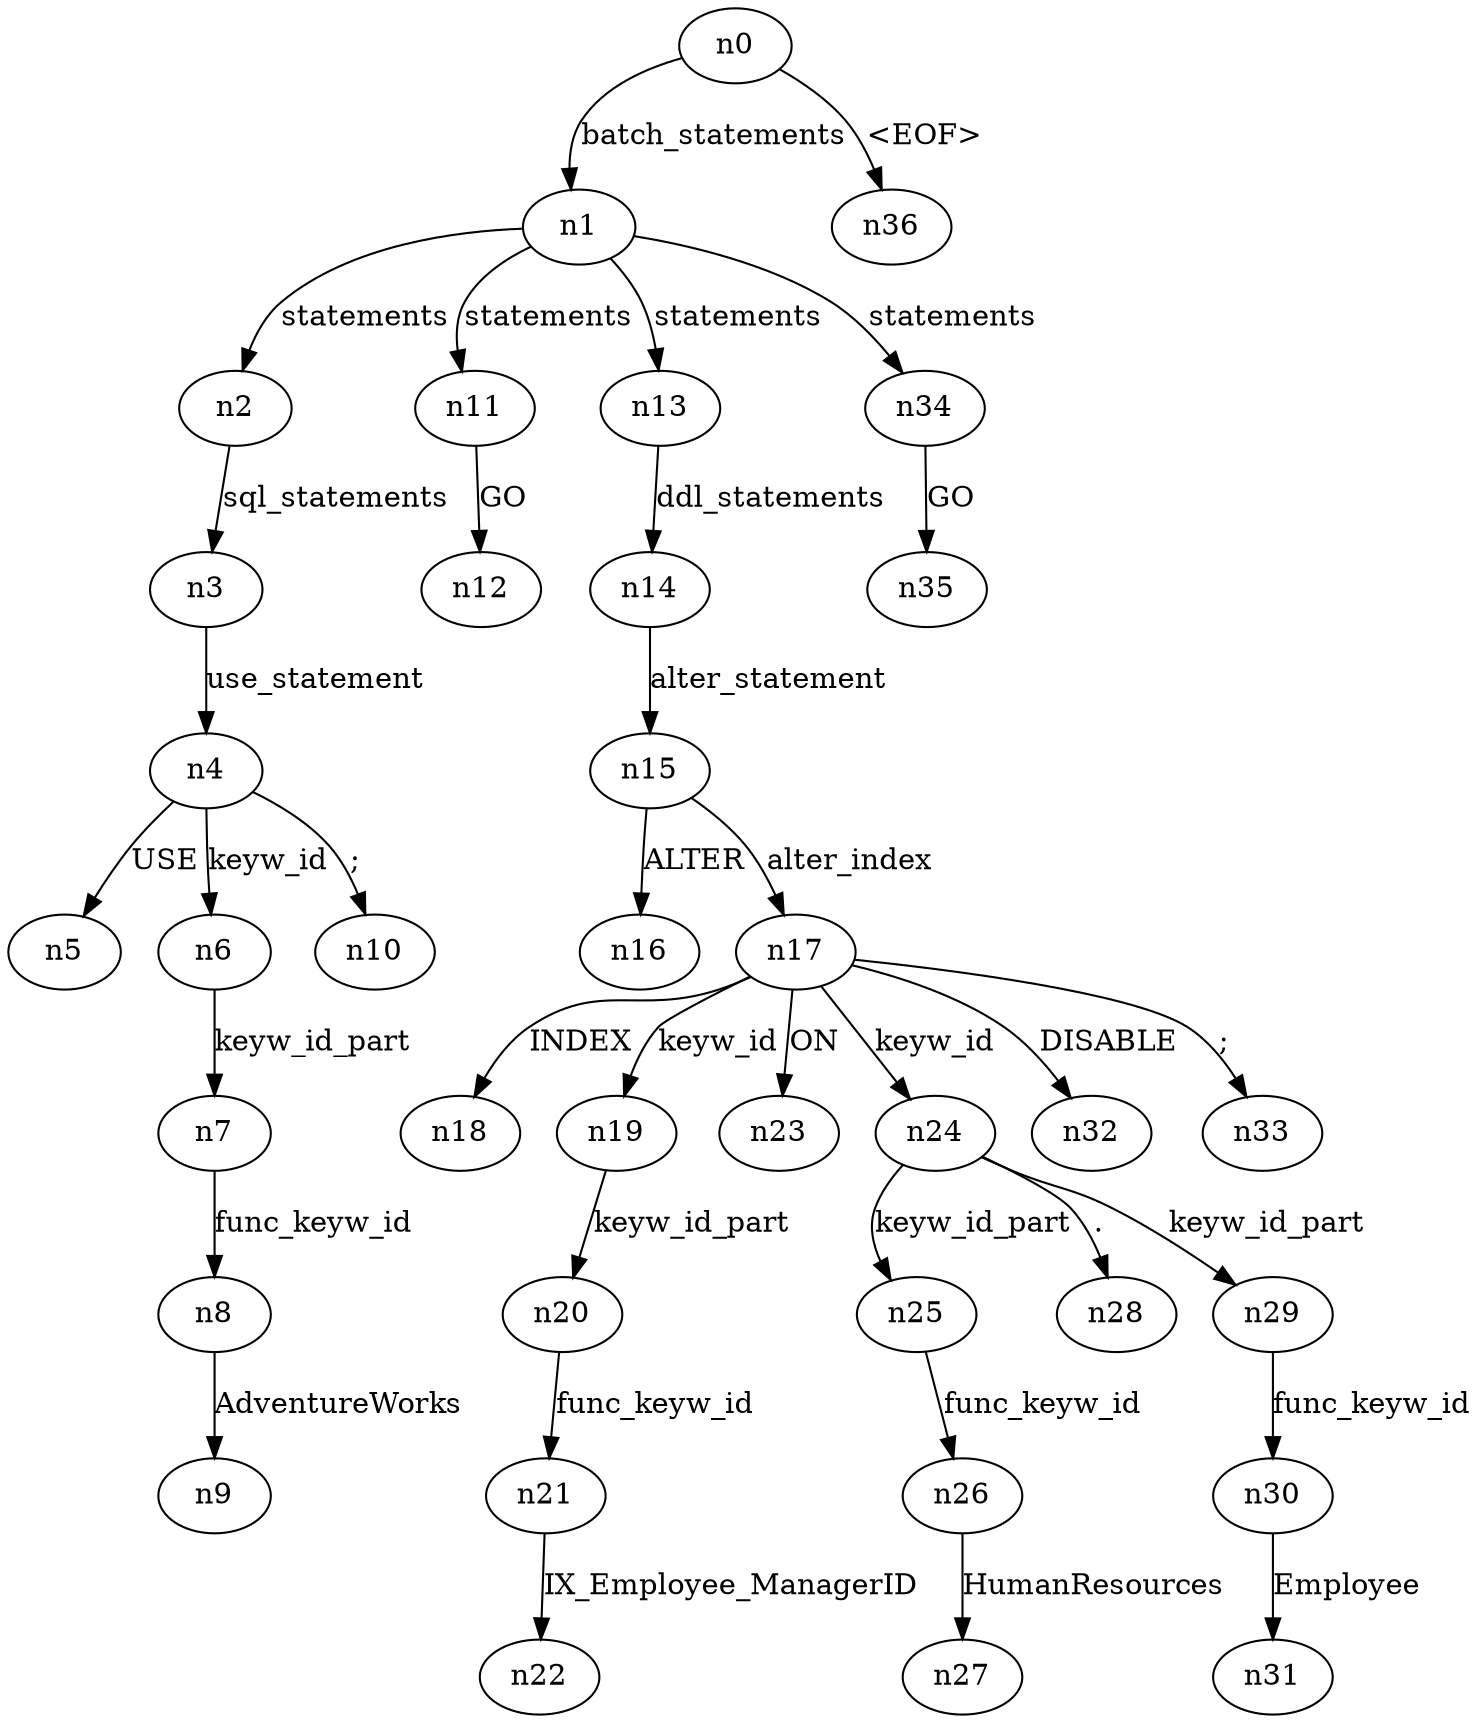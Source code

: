 digraph ParseTree {
  n0 -> n1 [label="batch_statements"];
  n1 -> n2 [label="statements"];
  n2 -> n3 [label="sql_statements"];
  n3 -> n4 [label="use_statement"];
  n4 -> n5 [label="USE"];
  n4 -> n6 [label="keyw_id"];
  n6 -> n7 [label="keyw_id_part"];
  n7 -> n8 [label="func_keyw_id"];
  n8 -> n9 [label="AdventureWorks"];
  n4 -> n10 [label=";"];
  n1 -> n11 [label="statements"];
  n11 -> n12 [label="GO"];
  n1 -> n13 [label="statements"];
  n13 -> n14 [label="ddl_statements"];
  n14 -> n15 [label="alter_statement"];
  n15 -> n16 [label="ALTER"];
  n15 -> n17 [label="alter_index"];
  n17 -> n18 [label="INDEX"];
  n17 -> n19 [label="keyw_id"];
  n19 -> n20 [label="keyw_id_part"];
  n20 -> n21 [label="func_keyw_id"];
  n21 -> n22 [label="IX_Employee_ManagerID"];
  n17 -> n23 [label="ON"];
  n17 -> n24 [label="keyw_id"];
  n24 -> n25 [label="keyw_id_part"];
  n25 -> n26 [label="func_keyw_id"];
  n26 -> n27 [label="HumanResources"];
  n24 -> n28 [label="."];
  n24 -> n29 [label="keyw_id_part"];
  n29 -> n30 [label="func_keyw_id"];
  n30 -> n31 [label="Employee"];
  n17 -> n32 [label="DISABLE"];
  n17 -> n33 [label=";"];
  n1 -> n34 [label="statements"];
  n34 -> n35 [label="GO"];
  n0 -> n36 [label="<EOF>"];
}
